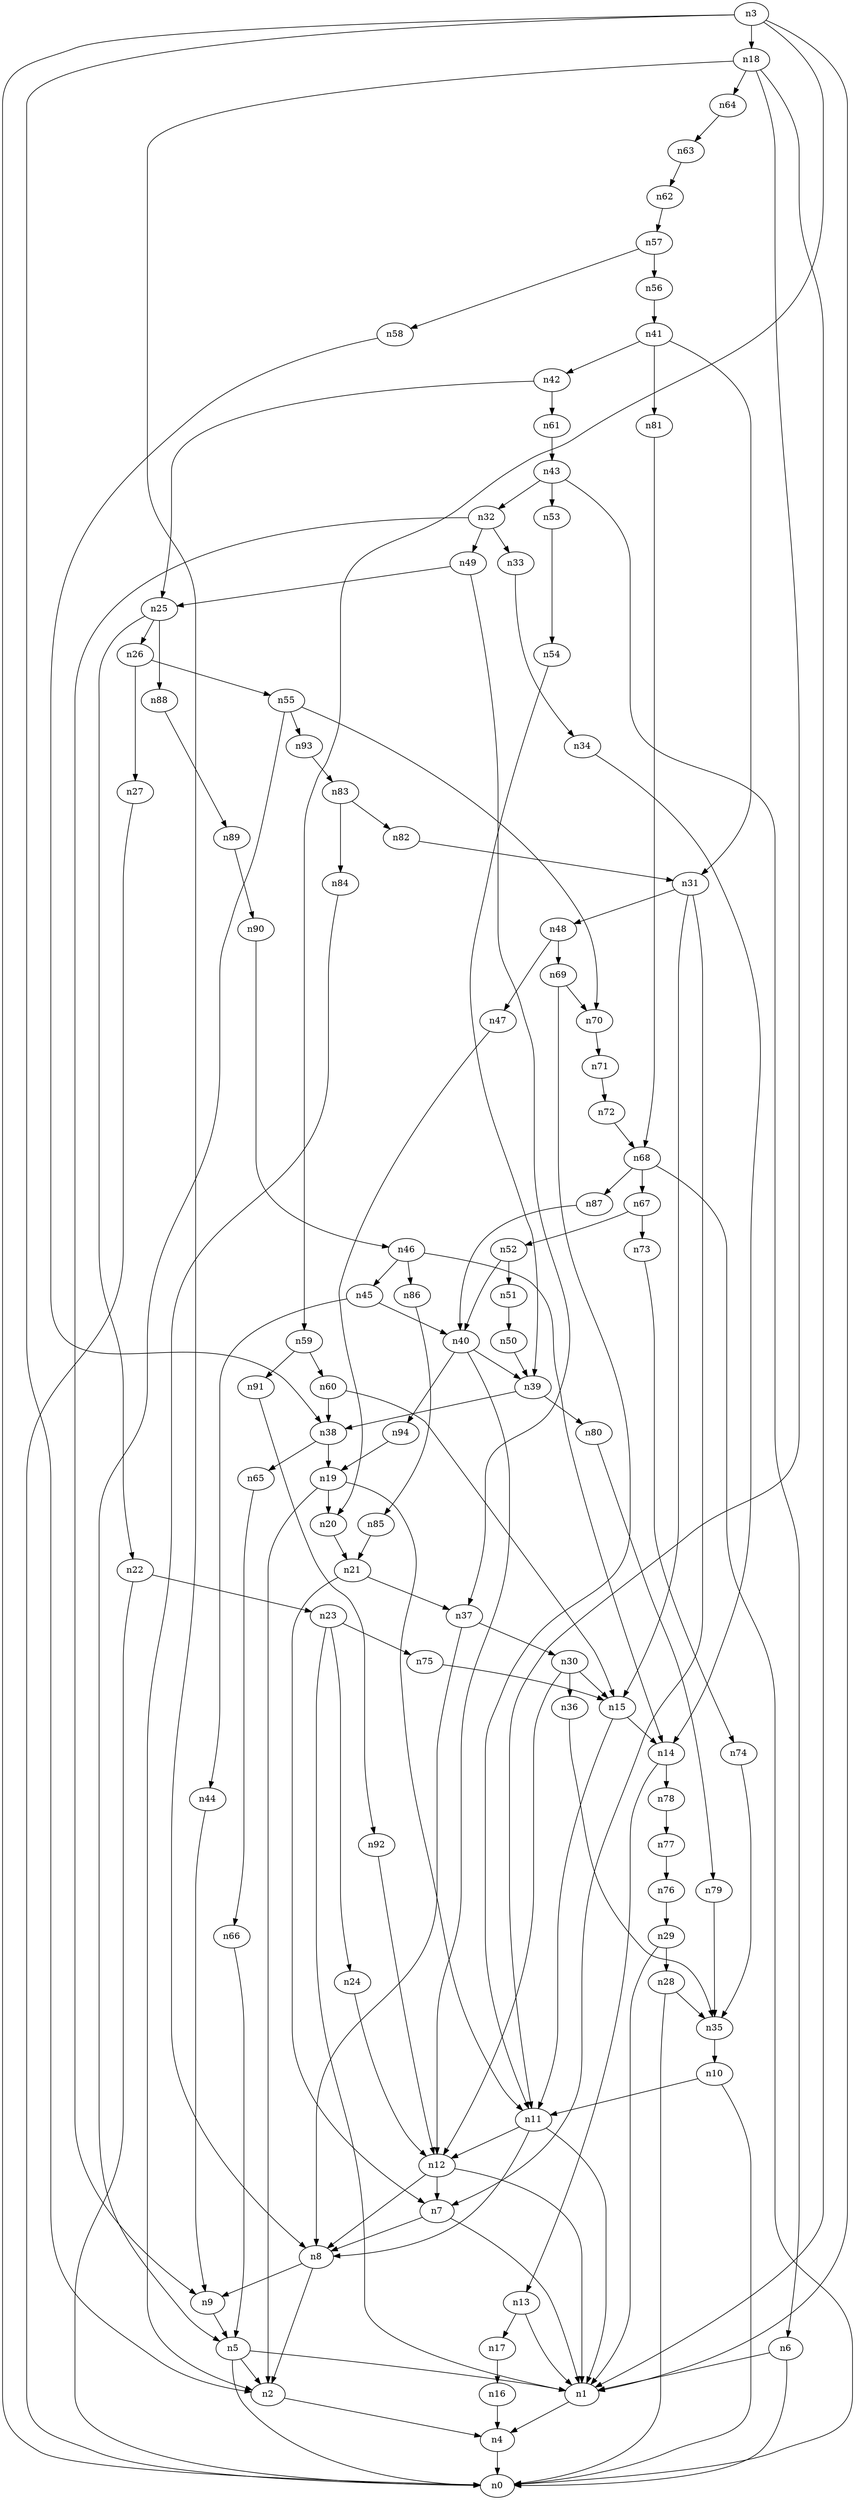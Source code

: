 digraph G {
	n1 -> n4	 [_graphml_id=e4];
	n2 -> n4	 [_graphml_id=e7];
	n3 -> n0	 [_graphml_id=e0];
	n3 -> n1	 [_graphml_id=e3];
	n3 -> n2	 [_graphml_id=e6];
	n3 -> n18	 [_graphml_id=e92];
	n3 -> n59	 [_graphml_id=e97];
	n4 -> n0	 [_graphml_id=e1];
	n5 -> n0	 [_graphml_id=e2];
	n5 -> n1	 [_graphml_id=e5];
	n5 -> n2	 [_graphml_id=e8];
	n6 -> n0	 [_graphml_id=e10];
	n6 -> n1	 [_graphml_id=e9];
	n7 -> n1	 [_graphml_id=e11];
	n7 -> n8	 [_graphml_id=e12];
	n8 -> n2	 [_graphml_id=e30];
	n8 -> n9	 [_graphml_id=e13];
	n9 -> n5	 [_graphml_id=e14];
	n10 -> n0	 [_graphml_id=e15];
	n10 -> n11	 [_graphml_id=e16];
	n11 -> n1	 [_graphml_id=e17];
	n11 -> n8	 [_graphml_id=e40];
	n11 -> n12	 [_graphml_id=e20];
	n12 -> n1	 [_graphml_id=e82];
	n12 -> n7	 [_graphml_id=e18];
	n12 -> n8	 [_graphml_id=e19];
	n13 -> n1	 [_graphml_id=e21];
	n13 -> n17	 [_graphml_id=e27];
	n14 -> n13	 [_graphml_id=e22];
	n14 -> n78	 [_graphml_id=e128];
	n15 -> n11	 [_graphml_id=e24];
	n15 -> n14	 [_graphml_id=e23];
	n16 -> n4	 [_graphml_id=e25];
	n17 -> n16	 [_graphml_id=e26];
	n18 -> n1	 [_graphml_id=e28];
	n18 -> n8	 [_graphml_id=e29];
	n18 -> n11	 [_graphml_id=e144];
	n18 -> n64	 [_graphml_id=e106];
	n19 -> n2	 [_graphml_id=e52];
	n19 -> n11	 [_graphml_id=e31];
	n19 -> n20	 [_graphml_id=e32];
	n20 -> n21	 [_graphml_id=e33];
	n21 -> n7	 [_graphml_id=e34];
	n21 -> n37	 [_graphml_id=e61];
	n22 -> n0	 [_graphml_id=e35];
	n22 -> n23	 [_graphml_id=e36];
	n23 -> n1	 [_graphml_id=e37];
	n23 -> n24	 [_graphml_id=e38];
	n23 -> n75	 [_graphml_id=e123];
	n24 -> n12	 [_graphml_id=e39];
	n25 -> n22	 [_graphml_id=e41];
	n25 -> n26	 [_graphml_id=e42];
	n25 -> n88	 [_graphml_id=e145];
	n26 -> n27	 [_graphml_id=e43];
	n26 -> n55	 [_graphml_id=e91];
	n27 -> n0	 [_graphml_id=e44];
	n28 -> n0	 [_graphml_id=e45];
	n28 -> n35	 [_graphml_id=e57];
	n29 -> n1	 [_graphml_id=e47];
	n29 -> n28	 [_graphml_id=e46];
	n30 -> n12	 [_graphml_id=e49];
	n30 -> n15	 [_graphml_id=e48];
	n30 -> n36	 [_graphml_id=e59];
	n31 -> n7	 [_graphml_id=e51];
	n31 -> n15	 [_graphml_id=e50];
	n31 -> n48	 [_graphml_id=e79];
	n32 -> n9	 [_graphml_id=e53];
	n32 -> n33	 [_graphml_id=e54];
	n32 -> n49	 [_graphml_id=e154];
	n33 -> n34	 [_graphml_id=e55];
	n34 -> n14	 [_graphml_id=e56];
	n35 -> n10	 [_graphml_id=e72];
	n36 -> n35	 [_graphml_id=e58];
	n37 -> n8	 [_graphml_id=e60];
	n37 -> n30	 [_graphml_id=e62];
	n38 -> n19	 [_graphml_id=e63];
	n38 -> n65	 [_graphml_id=e107];
	n39 -> n38	 [_graphml_id=e64];
	n39 -> n80	 [_graphml_id=e131];
	n40 -> n12	 [_graphml_id=e66];
	n40 -> n39	 [_graphml_id=e65];
	n40 -> n94	 [_graphml_id=e156];
	n41 -> n31	 [_graphml_id=e67];
	n41 -> n42	 [_graphml_id=e68];
	n41 -> n81	 [_graphml_id=e133];
	n42 -> n25	 [_graphml_id=e69];
	n42 -> n61	 [_graphml_id=e101];
	n43 -> n6	 [_graphml_id=e70];
	n43 -> n32	 [_graphml_id=e71];
	n43 -> n53	 [_graphml_id=e87];
	n44 -> n9	 [_graphml_id=e73];
	n45 -> n40	 [_graphml_id=e102];
	n45 -> n44	 [_graphml_id=e74];
	n46 -> n14	 [_graphml_id=e76];
	n46 -> n45	 [_graphml_id=e75];
	n46 -> n86	 [_graphml_id=e141];
	n47 -> n20	 [_graphml_id=e77];
	n48 -> n47	 [_graphml_id=e78];
	n48 -> n69	 [_graphml_id=e114];
	n49 -> n25	 [_graphml_id=e80];
	n49 -> n37	 [_graphml_id=e81];
	n50 -> n39	 [_graphml_id=e83];
	n51 -> n50	 [_graphml_id=e84];
	n52 -> n40	 [_graphml_id=e86];
	n52 -> n51	 [_graphml_id=e85];
	n53 -> n54	 [_graphml_id=e88];
	n54 -> n39	 [_graphml_id=e89];
	n55 -> n5	 [_graphml_id=e90];
	n55 -> n70	 [_graphml_id=e124];
	n55 -> n93	 [_graphml_id=e152];
	n56 -> n41	 [_graphml_id=e93];
	n57 -> n56	 [_graphml_id=e94];
	n57 -> n58	 [_graphml_id=e95];
	n58 -> n38	 [_graphml_id=e96];
	n59 -> n60	 [_graphml_id=e98];
	n59 -> n91	 [_graphml_id=e149];
	n60 -> n15	 [_graphml_id=e134];
	n60 -> n38	 [_graphml_id=e99];
	n61 -> n43	 [_graphml_id=e100];
	n62 -> n57	 [_graphml_id=e103];
	n63 -> n62	 [_graphml_id=e104];
	n64 -> n63	 [_graphml_id=e105];
	n65 -> n66	 [_graphml_id=e108];
	n66 -> n5	 [_graphml_id=e109];
	n67 -> n52	 [_graphml_id=e110];
	n67 -> n73	 [_graphml_id=e119];
	n68 -> n0	 [_graphml_id=e112];
	n68 -> n67	 [_graphml_id=e111];
	n68 -> n87	 [_graphml_id=e143];
	n69 -> n11	 [_graphml_id=e113];
	n69 -> n70	 [_graphml_id=e115];
	n70 -> n71	 [_graphml_id=e116];
	n71 -> n72	 [_graphml_id=e117];
	n72 -> n68	 [_graphml_id=e118];
	n73 -> n74	 [_graphml_id=e120];
	n74 -> n35	 [_graphml_id=e121];
	n75 -> n15	 [_graphml_id=e122];
	n76 -> n29	 [_graphml_id=e125];
	n77 -> n76	 [_graphml_id=e126];
	n78 -> n77	 [_graphml_id=e127];
	n79 -> n35	 [_graphml_id=e129];
	n80 -> n79	 [_graphml_id=e130];
	n81 -> n68	 [_graphml_id=e132];
	n82 -> n31	 [_graphml_id=e135];
	n83 -> n82	 [_graphml_id=e136];
	n83 -> n84	 [_graphml_id=e137];
	n84 -> n2	 [_graphml_id=e138];
	n85 -> n21	 [_graphml_id=e139];
	n86 -> n85	 [_graphml_id=e140];
	n87 -> n40	 [_graphml_id=e142];
	n88 -> n89	 [_graphml_id=e146];
	n89 -> n90	 [_graphml_id=e147];
	n90 -> n46	 [_graphml_id=e148];
	n91 -> n92	 [_graphml_id=e150];
	n92 -> n12	 [_graphml_id=e151];
	n93 -> n83	 [_graphml_id=e153];
	n94 -> n19	 [_graphml_id=e155];
}
